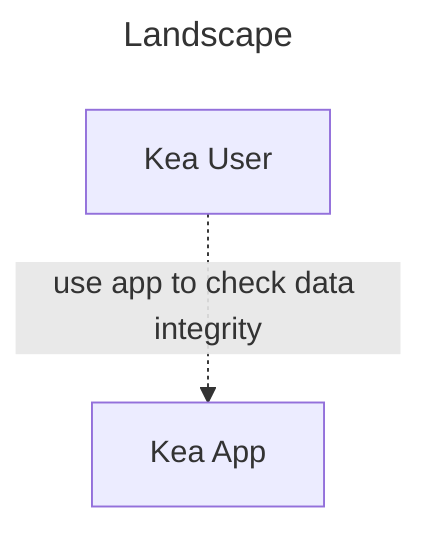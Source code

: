 ---
title: "Landscape"
---
graph TB
  KeaUser[Kea User]
  KeaApp[Kea App]
  KeaUser -. "use app to check data integrity" .-> KeaApp